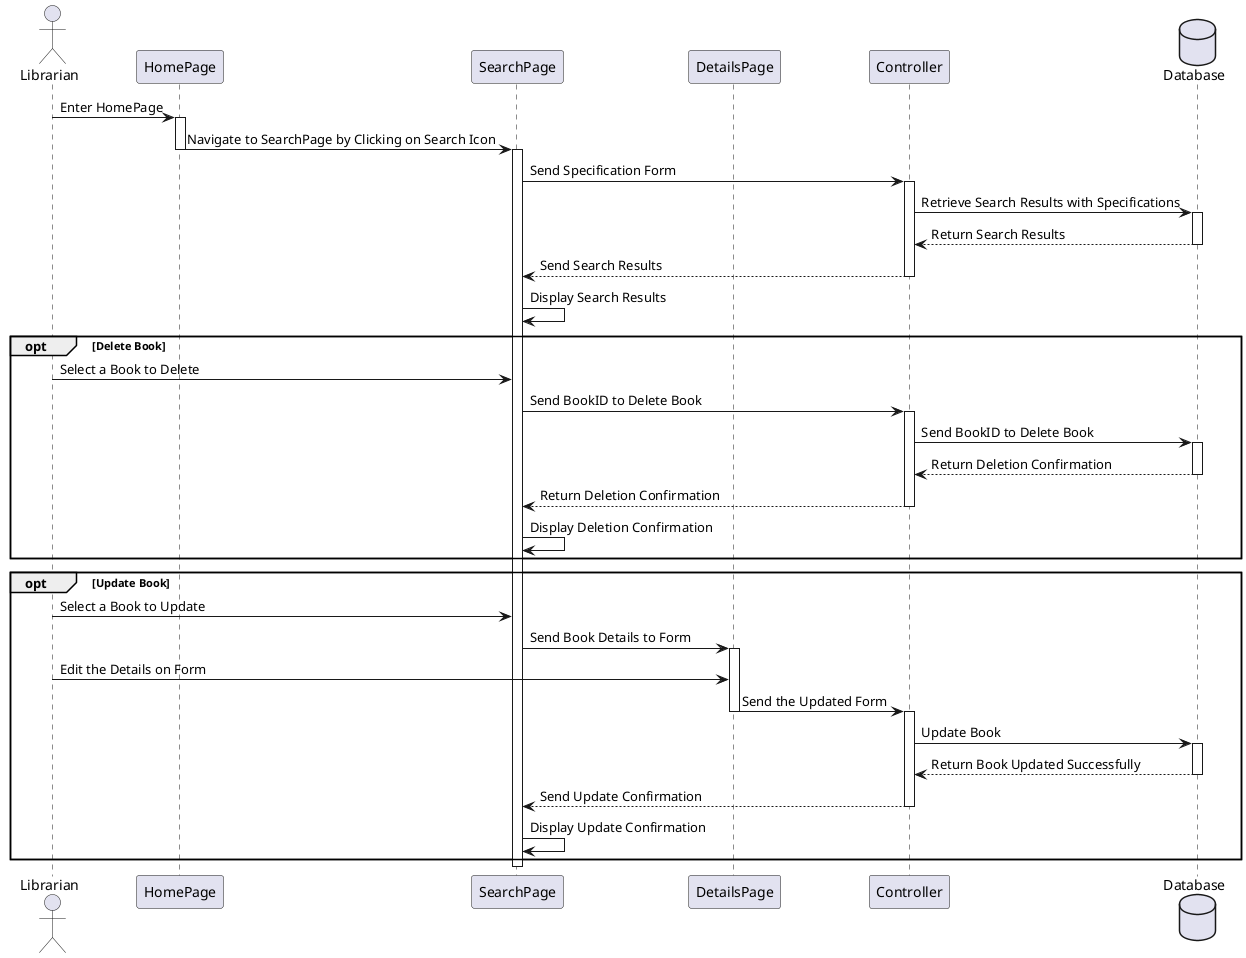 @startuml SearchBookForLibrarian
actor Librarian
participant HomePage as HomePage
participant SearchPage as SearchPage
participant DetailsPage as DetailsPage
participant Controller as Controller
database Database

Librarian-> HomePage: Enter HomePage
activate HomePage

HomePage -> SearchPage: Navigate to SearchPage by Clicking on Search Icon
deactivate HomePage
activate SearchPage

SearchPage -> Controller: Send Specification Form
activate Controller

Controller -> Database: Retrieve Search Results with Specifications
activate Database

Database --> Controller: Return Search Results
deactivate Database

Controller --> SearchPage: Send Search Results
deactivate Controller
SearchPage -> SearchPage: Display Search Results

opt Delete Book
    Librarian -> SearchPage: Select a Book to Delete
    SearchPage -> Controller: Send BookID to Delete Book
    activate Controller

    Controller -> Database: Send BookID to Delete Book
    activate Database

    Database --> Controller: Return Deletion Confirmation
    deactivate Database

    Controller --> SearchPage: Return Deletion Confirmation
    deactivate Controller
    SearchPage -> SearchPage: Display Deletion Confirmation
end

opt Update Book
    Librarian -> SearchPage: Select a Book to Update
    
    SearchPage -> DetailsPage: Send Book Details to Form
    activate DetailsPage
    Librarian -> DetailsPage: Edit the Details on Form
    
    DetailsPage -> Controller: Send the Updated Form
    deactivate DetailsPage
    activate Controller
    
    Controller -> Database: Update Book
    activate Database

    Database --> Controller: Return Book Updated Successfully
    deactivate Database

    Controller --> SearchPage: Send Update Confirmation
    deactivate Controller
    SearchPage -> SearchPage: Display Update Confirmation
end

deactivate SearchPage
@enduml

